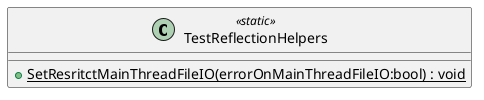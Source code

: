 @startuml
class TestReflectionHelpers <<static>> {
    + {static} SetResritctMainThreadFileIO(errorOnMainThreadFileIO:bool) : void
}
@enduml
